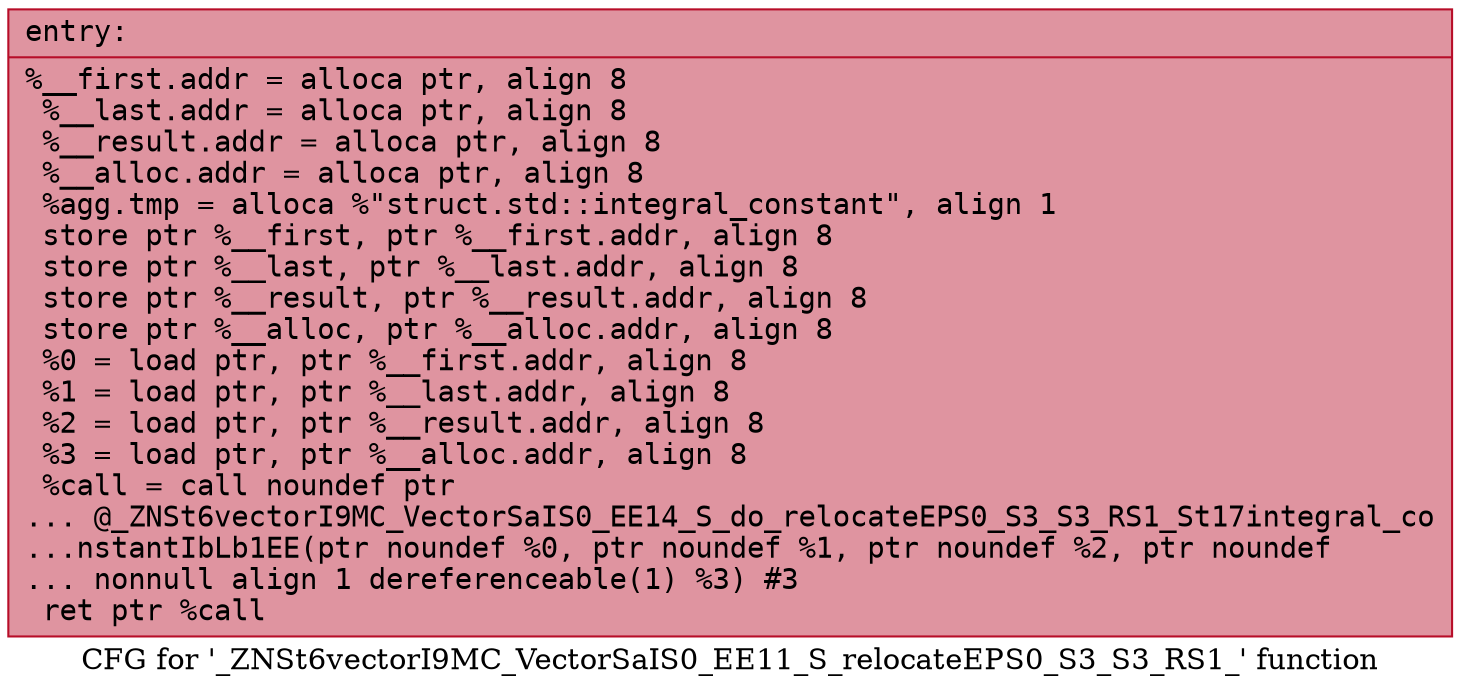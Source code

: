 digraph "CFG for '_ZNSt6vectorI9MC_VectorSaIS0_EE11_S_relocateEPS0_S3_S3_RS1_' function" {
	label="CFG for '_ZNSt6vectorI9MC_VectorSaIS0_EE11_S_relocateEPS0_S3_S3_RS1_' function";

	Node0x55dab47fac40 [shape=record,color="#b70d28ff", style=filled, fillcolor="#b70d2870" fontname="Courier",label="{entry:\l|  %__first.addr = alloca ptr, align 8\l  %__last.addr = alloca ptr, align 8\l  %__result.addr = alloca ptr, align 8\l  %__alloc.addr = alloca ptr, align 8\l  %agg.tmp = alloca %\"struct.std::integral_constant\", align 1\l  store ptr %__first, ptr %__first.addr, align 8\l  store ptr %__last, ptr %__last.addr, align 8\l  store ptr %__result, ptr %__result.addr, align 8\l  store ptr %__alloc, ptr %__alloc.addr, align 8\l  %0 = load ptr, ptr %__first.addr, align 8\l  %1 = load ptr, ptr %__last.addr, align 8\l  %2 = load ptr, ptr %__result.addr, align 8\l  %3 = load ptr, ptr %__alloc.addr, align 8\l  %call = call noundef ptr\l... @_ZNSt6vectorI9MC_VectorSaIS0_EE14_S_do_relocateEPS0_S3_S3_RS1_St17integral_co\l...nstantIbLb1EE(ptr noundef %0, ptr noundef %1, ptr noundef %2, ptr noundef\l... nonnull align 1 dereferenceable(1) %3) #3\l  ret ptr %call\l}"];
}
